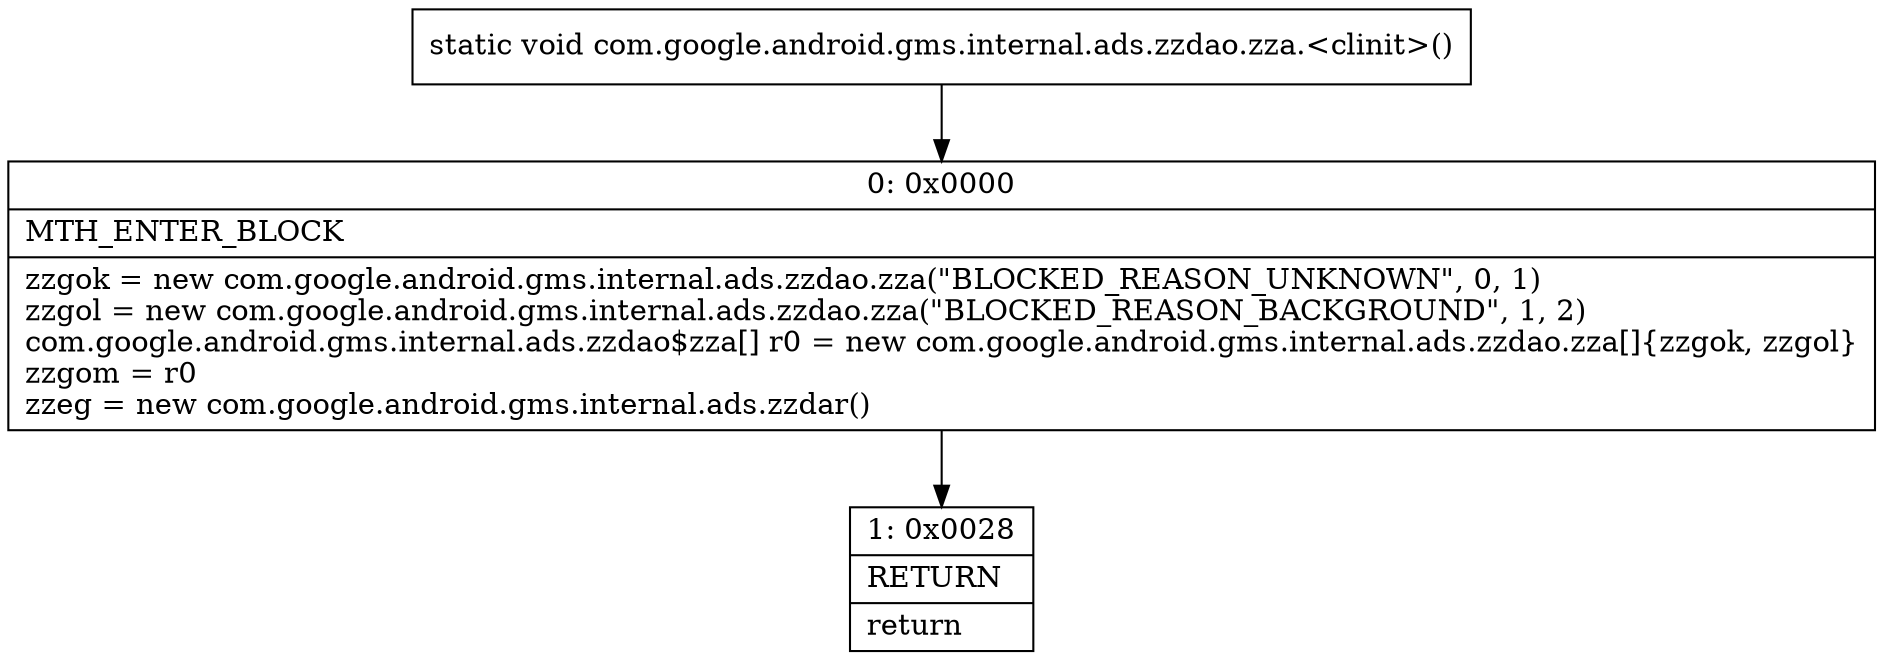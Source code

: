 digraph "CFG forcom.google.android.gms.internal.ads.zzdao.zza.\<clinit\>()V" {
Node_0 [shape=record,label="{0\:\ 0x0000|MTH_ENTER_BLOCK\l|zzgok = new com.google.android.gms.internal.ads.zzdao.zza(\"BLOCKED_REASON_UNKNOWN\", 0, 1)\lzzgol = new com.google.android.gms.internal.ads.zzdao.zza(\"BLOCKED_REASON_BACKGROUND\", 1, 2)\lcom.google.android.gms.internal.ads.zzdao$zza[] r0 = new com.google.android.gms.internal.ads.zzdao.zza[]\{zzgok, zzgol\}\lzzgom = r0\lzzeg = new com.google.android.gms.internal.ads.zzdar()\l}"];
Node_1 [shape=record,label="{1\:\ 0x0028|RETURN\l|return\l}"];
MethodNode[shape=record,label="{static void com.google.android.gms.internal.ads.zzdao.zza.\<clinit\>() }"];
MethodNode -> Node_0;
Node_0 -> Node_1;
}

